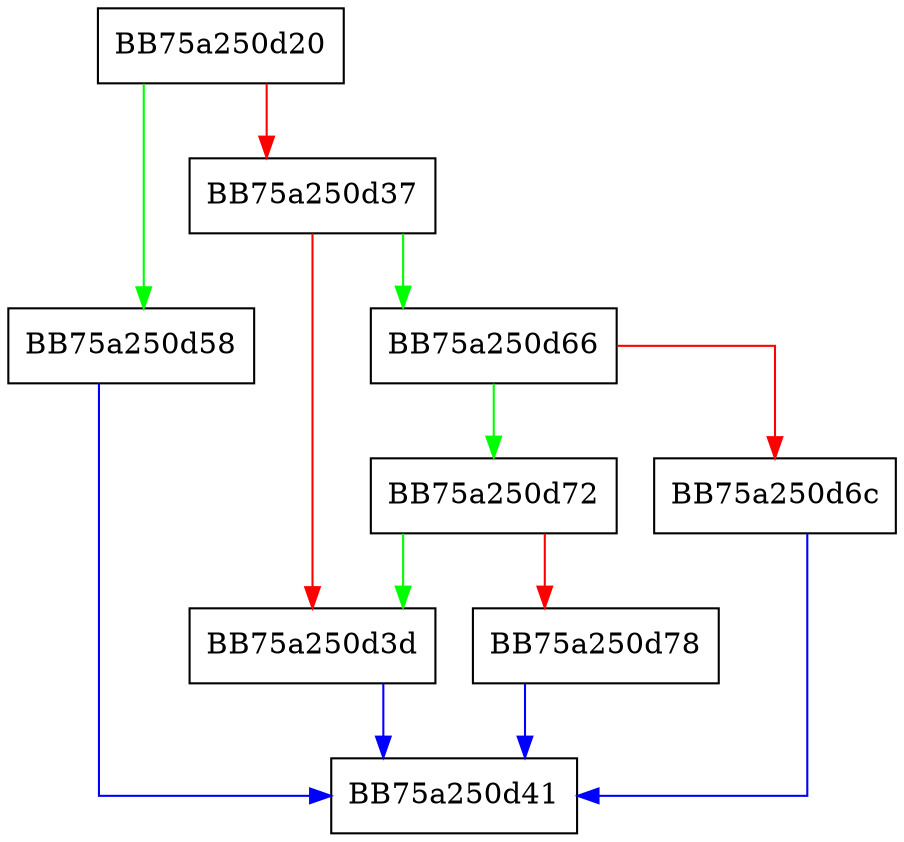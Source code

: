 digraph GetSize {
  node [shape="box"];
  graph [splines=ortho];
  BB75a250d20 -> BB75a250d58 [color="green"];
  BB75a250d20 -> BB75a250d37 [color="red"];
  BB75a250d37 -> BB75a250d66 [color="green"];
  BB75a250d37 -> BB75a250d3d [color="red"];
  BB75a250d3d -> BB75a250d41 [color="blue"];
  BB75a250d58 -> BB75a250d41 [color="blue"];
  BB75a250d66 -> BB75a250d72 [color="green"];
  BB75a250d66 -> BB75a250d6c [color="red"];
  BB75a250d6c -> BB75a250d41 [color="blue"];
  BB75a250d72 -> BB75a250d3d [color="green"];
  BB75a250d72 -> BB75a250d78 [color="red"];
  BB75a250d78 -> BB75a250d41 [color="blue"];
}
